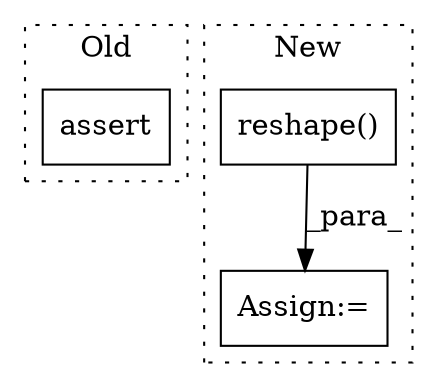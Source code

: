 digraph G {
subgraph cluster0 {
1 [label="assert" a="65" s="3386" l="7" shape="box"];
label = "Old";
style="dotted";
}
subgraph cluster1 {
2 [label="reshape()" a="75" s="4845,5033" l="14,1" shape="box"];
3 [label="Assign:=" a="68" s="4842" l="3" shape="box"];
label = "New";
style="dotted";
}
2 -> 3 [label="_para_"];
}